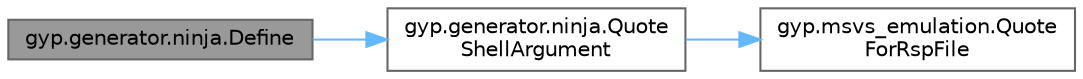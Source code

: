 digraph "gyp.generator.ninja.Define"
{
 // LATEX_PDF_SIZE
  bgcolor="transparent";
  edge [fontname=Helvetica,fontsize=10,labelfontname=Helvetica,labelfontsize=10];
  node [fontname=Helvetica,fontsize=10,shape=box,height=0.2,width=0.4];
  rankdir="LR";
  Node1 [id="Node000001",label="gyp.generator.ninja.Define",height=0.2,width=0.4,color="gray40", fillcolor="grey60", style="filled", fontcolor="black",tooltip=" "];
  Node1 -> Node2 [id="edge5_Node000001_Node000002",color="steelblue1",style="solid",tooltip=" "];
  Node2 [id="Node000002",label="gyp.generator.ninja.Quote\lShellArgument",height=0.2,width=0.4,color="grey40", fillcolor="white", style="filled",URL="$namespacegyp_1_1generator_1_1ninja.html#aa997d1d8d8219f59a8eca516eab874b0",tooltip=" "];
  Node2 -> Node3 [id="edge6_Node000002_Node000003",color="steelblue1",style="solid",tooltip=" "];
  Node3 [id="Node000003",label="gyp.msvs_emulation.Quote\lForRspFile",height=0.2,width=0.4,color="grey40", fillcolor="white", style="filled",URL="$namespacegyp_1_1msvs__emulation.html#a9cc98f7aa879f4d396a2279f8c9b4a81",tooltip=" "];
}
